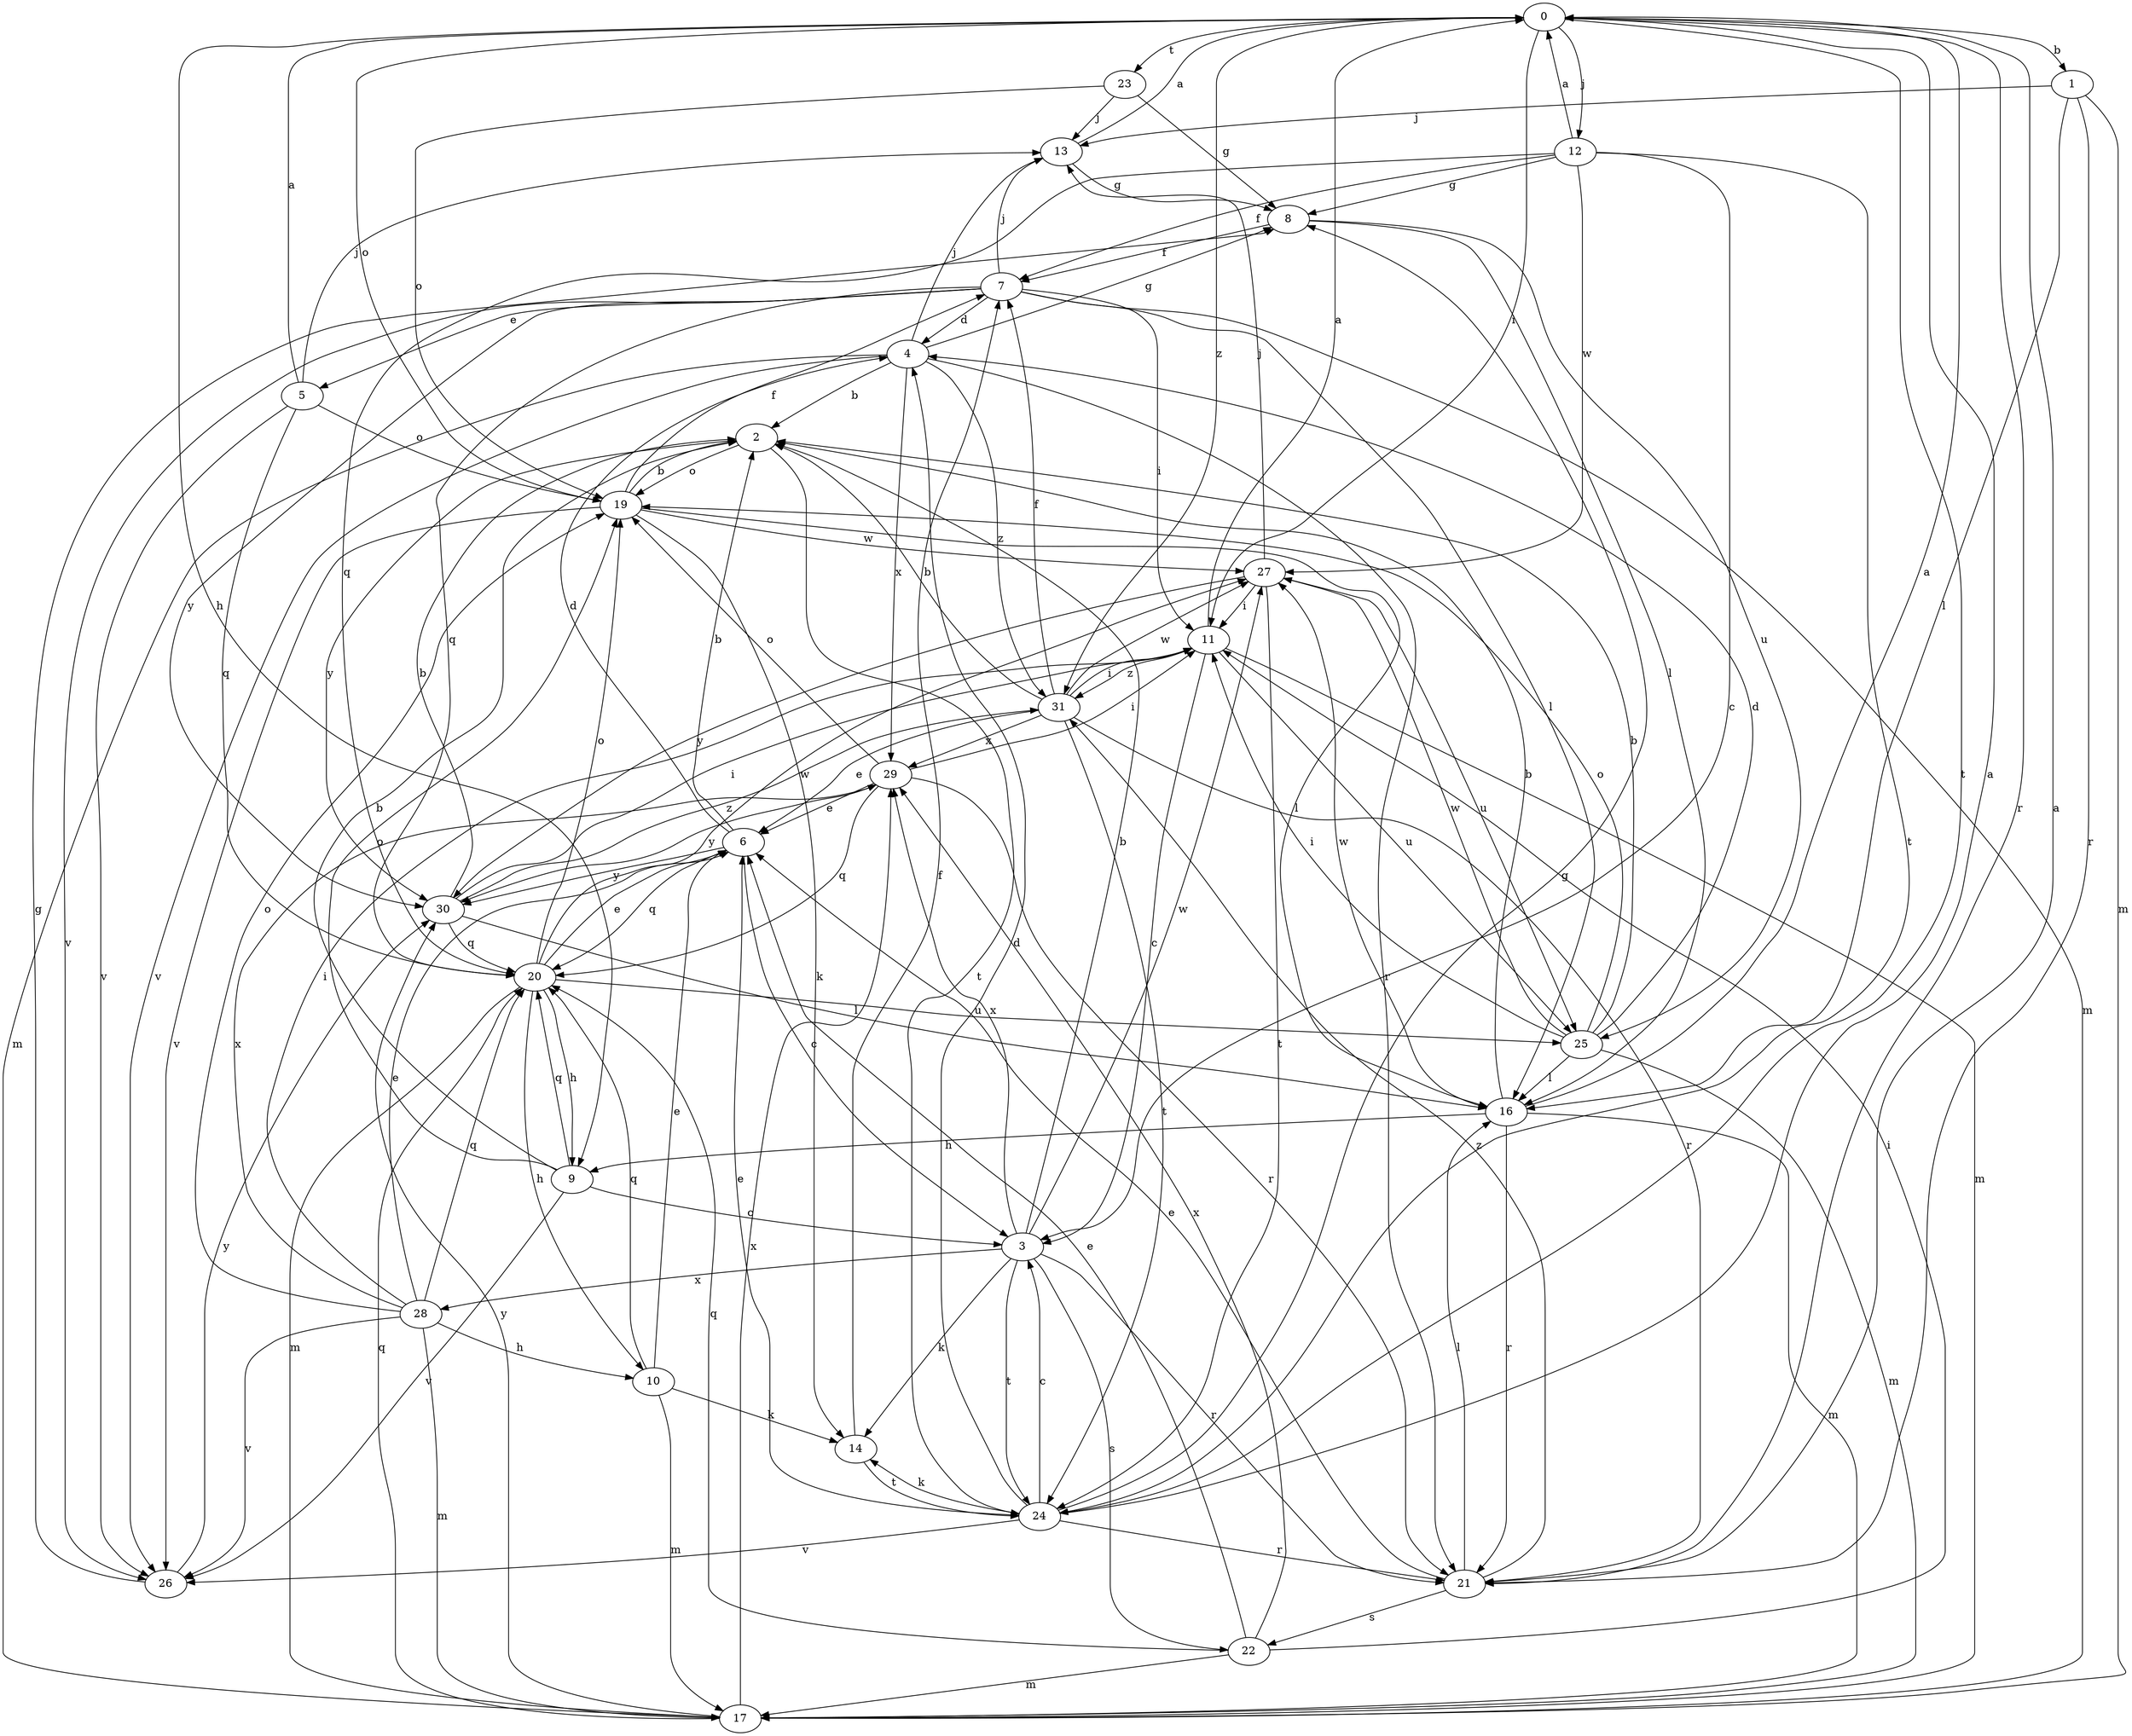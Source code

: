 strict digraph  {
0;
1;
2;
3;
4;
5;
6;
7;
8;
9;
10;
11;
12;
13;
14;
16;
17;
19;
20;
21;
22;
23;
24;
25;
26;
27;
28;
29;
30;
31;
0 -> 1  [label=b];
0 -> 9  [label=h];
0 -> 11  [label=i];
0 -> 12  [label=j];
0 -> 19  [label=o];
0 -> 21  [label=r];
0 -> 23  [label=t];
0 -> 24  [label=t];
0 -> 31  [label=z];
1 -> 13  [label=j];
1 -> 16  [label=l];
1 -> 17  [label=m];
1 -> 21  [label=r];
2 -> 19  [label=o];
2 -> 24  [label=t];
2 -> 30  [label=y];
3 -> 2  [label=b];
3 -> 14  [label=k];
3 -> 21  [label=r];
3 -> 22  [label=s];
3 -> 24  [label=t];
3 -> 27  [label=w];
3 -> 28  [label=x];
3 -> 29  [label=x];
4 -> 2  [label=b];
4 -> 8  [label=g];
4 -> 13  [label=j];
4 -> 17  [label=m];
4 -> 21  [label=r];
4 -> 26  [label=v];
4 -> 29  [label=x];
4 -> 31  [label=z];
5 -> 0  [label=a];
5 -> 13  [label=j];
5 -> 19  [label=o];
5 -> 20  [label=q];
5 -> 26  [label=v];
6 -> 2  [label=b];
6 -> 3  [label=c];
6 -> 4  [label=d];
6 -> 20  [label=q];
6 -> 30  [label=y];
7 -> 4  [label=d];
7 -> 5  [label=e];
7 -> 11  [label=i];
7 -> 13  [label=j];
7 -> 16  [label=l];
7 -> 17  [label=m];
7 -> 20  [label=q];
7 -> 26  [label=v];
7 -> 30  [label=y];
8 -> 7  [label=f];
8 -> 16  [label=l];
8 -> 25  [label=u];
9 -> 2  [label=b];
9 -> 3  [label=c];
9 -> 19  [label=o];
9 -> 20  [label=q];
9 -> 26  [label=v];
10 -> 6  [label=e];
10 -> 14  [label=k];
10 -> 17  [label=m];
10 -> 20  [label=q];
11 -> 0  [label=a];
11 -> 3  [label=c];
11 -> 17  [label=m];
11 -> 25  [label=u];
11 -> 31  [label=z];
12 -> 0  [label=a];
12 -> 3  [label=c];
12 -> 7  [label=f];
12 -> 8  [label=g];
12 -> 20  [label=q];
12 -> 24  [label=t];
12 -> 27  [label=w];
13 -> 0  [label=a];
13 -> 8  [label=g];
14 -> 7  [label=f];
14 -> 24  [label=t];
16 -> 0  [label=a];
16 -> 2  [label=b];
16 -> 9  [label=h];
16 -> 17  [label=m];
16 -> 21  [label=r];
16 -> 27  [label=w];
17 -> 20  [label=q];
17 -> 29  [label=x];
17 -> 30  [label=y];
19 -> 2  [label=b];
19 -> 7  [label=f];
19 -> 14  [label=k];
19 -> 16  [label=l];
19 -> 26  [label=v];
19 -> 27  [label=w];
20 -> 6  [label=e];
20 -> 9  [label=h];
20 -> 10  [label=h];
20 -> 17  [label=m];
20 -> 19  [label=o];
20 -> 25  [label=u];
20 -> 27  [label=w];
21 -> 0  [label=a];
21 -> 6  [label=e];
21 -> 16  [label=l];
21 -> 22  [label=s];
21 -> 31  [label=z];
22 -> 6  [label=e];
22 -> 11  [label=i];
22 -> 17  [label=m];
22 -> 20  [label=q];
22 -> 29  [label=x];
23 -> 8  [label=g];
23 -> 13  [label=j];
23 -> 19  [label=o];
24 -> 0  [label=a];
24 -> 3  [label=c];
24 -> 4  [label=d];
24 -> 6  [label=e];
24 -> 8  [label=g];
24 -> 14  [label=k];
24 -> 21  [label=r];
24 -> 26  [label=v];
25 -> 2  [label=b];
25 -> 4  [label=d];
25 -> 11  [label=i];
25 -> 16  [label=l];
25 -> 17  [label=m];
25 -> 19  [label=o];
25 -> 27  [label=w];
26 -> 8  [label=g];
26 -> 30  [label=y];
27 -> 11  [label=i];
27 -> 13  [label=j];
27 -> 24  [label=t];
27 -> 25  [label=u];
27 -> 30  [label=y];
28 -> 6  [label=e];
28 -> 10  [label=h];
28 -> 11  [label=i];
28 -> 17  [label=m];
28 -> 19  [label=o];
28 -> 20  [label=q];
28 -> 26  [label=v];
28 -> 29  [label=x];
29 -> 6  [label=e];
29 -> 11  [label=i];
29 -> 19  [label=o];
29 -> 20  [label=q];
29 -> 21  [label=r];
29 -> 30  [label=y];
30 -> 2  [label=b];
30 -> 11  [label=i];
30 -> 16  [label=l];
30 -> 20  [label=q];
30 -> 31  [label=z];
31 -> 2  [label=b];
31 -> 6  [label=e];
31 -> 7  [label=f];
31 -> 11  [label=i];
31 -> 21  [label=r];
31 -> 24  [label=t];
31 -> 27  [label=w];
31 -> 29  [label=x];
}
